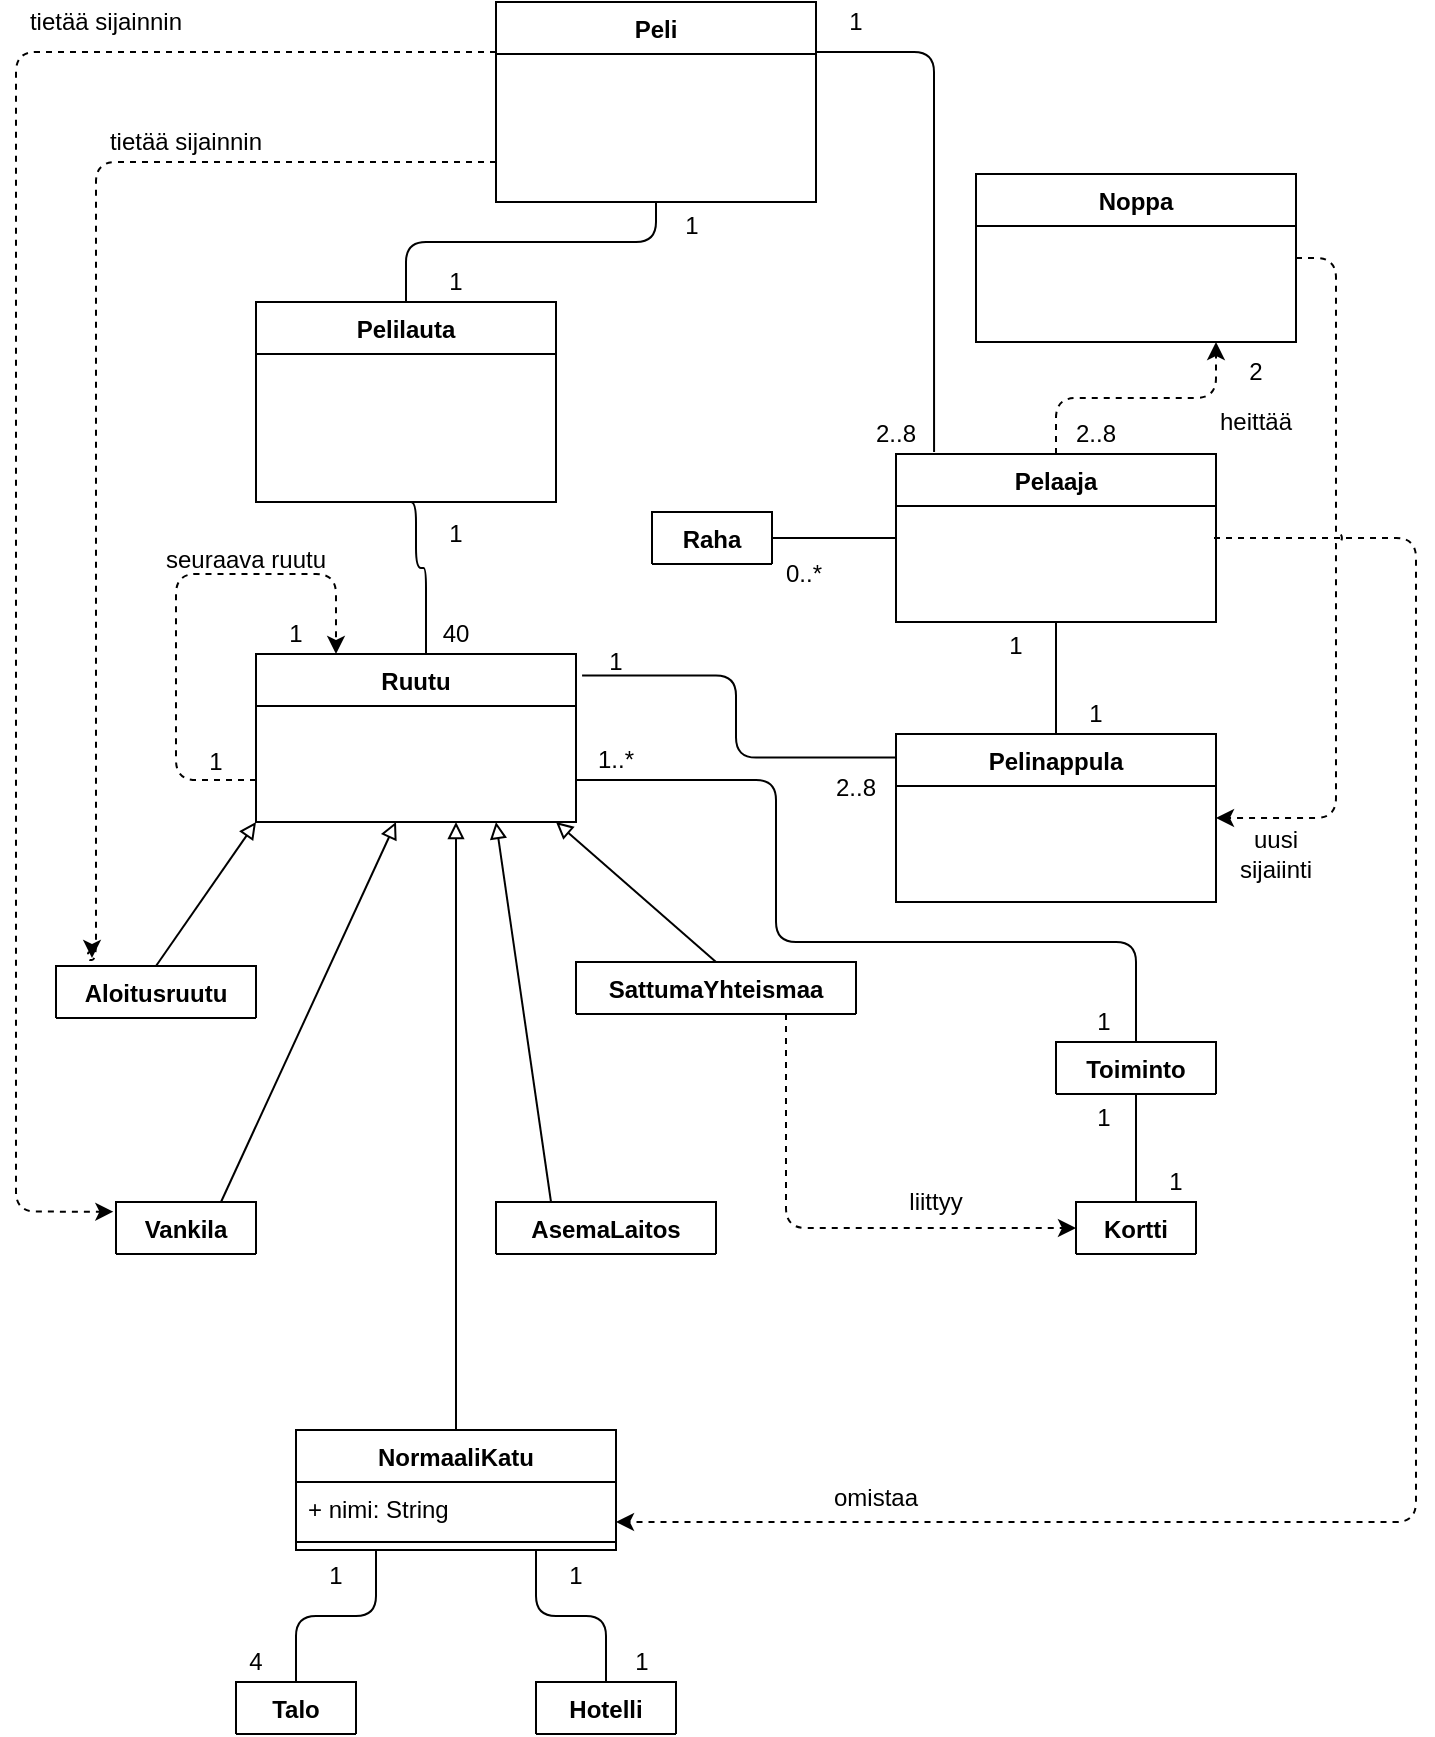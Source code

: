 <mxfile version="13.9.2" type="github">
  <diagram id="C5RBs43oDa-KdzZeNtuy" name="Page-1">
    <mxGraphModel dx="714" dy="725" grid="1" gridSize="10" guides="1" tooltips="1" connect="1" arrows="1" fold="1" page="1" pageScale="1" pageWidth="827" pageHeight="1169" math="0" shadow="0">
      <root>
        <mxCell id="WIyWlLk6GJQsqaUBKTNV-0" />
        <mxCell id="WIyWlLk6GJQsqaUBKTNV-1" parent="WIyWlLk6GJQsqaUBKTNV-0" />
        <mxCell id="vKAy4hJgrIDppNloSe0u-23" style="edgeStyle=orthogonalEdgeStyle;rounded=1;orthogonalLoop=1;jettySize=auto;html=1;entryX=0.18;entryY=-0.154;entryDx=0;entryDy=0;dashed=1;jumpStyle=arc;entryPerimeter=0;" edge="1" parent="WIyWlLk6GJQsqaUBKTNV-1" target="vKAy4hJgrIDppNloSe0u-0">
          <mxGeometry relative="1" as="geometry">
            <mxPoint x="280" y="160" as="sourcePoint" />
            <Array as="points">
              <mxPoint x="80" y="160" />
              <mxPoint x="80" y="559" />
              <mxPoint x="76" y="559" />
              <mxPoint x="76" y="555" />
            </Array>
          </mxGeometry>
        </mxCell>
        <mxCell id="vKAy4hJgrIDppNloSe0u-26" style="edgeStyle=orthogonalEdgeStyle;rounded=1;jumpStyle=arc;orthogonalLoop=1;jettySize=auto;html=1;exitX=0;exitY=0.25;exitDx=0;exitDy=0;entryX=-0.019;entryY=0.186;entryDx=0;entryDy=0;entryPerimeter=0;dashed=1;" edge="1" parent="WIyWlLk6GJQsqaUBKTNV-1" source="KawEfdAuyDWsJAhtk9N6-0" target="vKAy4hJgrIDppNloSe0u-4">
          <mxGeometry relative="1" as="geometry">
            <Array as="points">
              <mxPoint x="40" y="105" />
              <mxPoint x="40" y="685" />
            </Array>
          </mxGeometry>
        </mxCell>
        <mxCell id="KawEfdAuyDWsJAhtk9N6-0" value="Peli" style="swimlane;fontStyle=1;align=center;verticalAlign=top;childLayout=stackLayout;horizontal=1;startSize=26;horizontalStack=0;resizeParent=1;resizeParentMax=0;resizeLast=0;collapsible=1;marginBottom=0;" parent="WIyWlLk6GJQsqaUBKTNV-1" vertex="1" collapsed="1">
          <mxGeometry x="280" y="80" width="160" height="100" as="geometry">
            <mxRectangle x="280" y="80" width="160" height="86" as="alternateBounds" />
          </mxGeometry>
        </mxCell>
        <mxCell id="KawEfdAuyDWsJAhtk9N6-1" value="+ field: type" style="text;strokeColor=none;fillColor=none;align=left;verticalAlign=top;spacingLeft=4;spacingRight=4;overflow=hidden;rotatable=0;points=[[0,0.5],[1,0.5]];portConstraint=eastwest;" parent="KawEfdAuyDWsJAhtk9N6-0" vertex="1">
          <mxGeometry y="26" width="160" height="26" as="geometry" />
        </mxCell>
        <mxCell id="KawEfdAuyDWsJAhtk9N6-2" value="" style="line;strokeWidth=1;fillColor=none;align=left;verticalAlign=middle;spacingTop=-1;spacingLeft=3;spacingRight=3;rotatable=0;labelPosition=right;points=[];portConstraint=eastwest;" parent="KawEfdAuyDWsJAhtk9N6-0" vertex="1">
          <mxGeometry y="52" width="160" height="8" as="geometry" />
        </mxCell>
        <mxCell id="KawEfdAuyDWsJAhtk9N6-3" value="+ method(type): type" style="text;strokeColor=none;fillColor=none;align=left;verticalAlign=top;spacingLeft=4;spacingRight=4;overflow=hidden;rotatable=0;points=[[0,0.5],[1,0.5]];portConstraint=eastwest;" parent="KawEfdAuyDWsJAhtk9N6-0" vertex="1">
          <mxGeometry y="60" width="160" height="26" as="geometry" />
        </mxCell>
        <mxCell id="KawEfdAuyDWsJAhtk9N6-25" style="edgeStyle=orthogonalEdgeStyle;rounded=1;orthogonalLoop=1;jettySize=auto;html=1;exitX=0.5;exitY=1;exitDx=0;exitDy=0;endArrow=none;endFill=0;" parent="WIyWlLk6GJQsqaUBKTNV-1" source="KawEfdAuyDWsJAhtk9N6-4" target="KawEfdAuyDWsJAhtk9N6-8" edge="1">
          <mxGeometry relative="1" as="geometry">
            <Array as="points">
              <mxPoint x="240" y="363" />
              <mxPoint x="245" y="363" />
            </Array>
          </mxGeometry>
        </mxCell>
        <mxCell id="KawEfdAuyDWsJAhtk9N6-4" value="Pelilauta" style="swimlane;fontStyle=1;align=center;verticalAlign=top;childLayout=stackLayout;horizontal=1;startSize=26;horizontalStack=0;resizeParent=1;resizeParentMax=0;resizeLast=0;collapsible=1;marginBottom=0;" parent="WIyWlLk6GJQsqaUBKTNV-1" vertex="1" collapsed="1">
          <mxGeometry x="160" y="230" width="150" height="100" as="geometry">
            <mxRectangle x="160" y="246" width="160" height="86" as="alternateBounds" />
          </mxGeometry>
        </mxCell>
        <mxCell id="KawEfdAuyDWsJAhtk9N6-5" value="+ field: type" style="text;strokeColor=none;fillColor=none;align=left;verticalAlign=top;spacingLeft=4;spacingRight=4;overflow=hidden;rotatable=0;points=[[0,0.5],[1,0.5]];portConstraint=eastwest;" parent="KawEfdAuyDWsJAhtk9N6-4" vertex="1">
          <mxGeometry y="26" width="150" height="26" as="geometry" />
        </mxCell>
        <mxCell id="KawEfdAuyDWsJAhtk9N6-6" value="" style="line;strokeWidth=1;fillColor=none;align=left;verticalAlign=middle;spacingTop=-1;spacingLeft=3;spacingRight=3;rotatable=0;labelPosition=right;points=[];portConstraint=eastwest;" parent="KawEfdAuyDWsJAhtk9N6-4" vertex="1">
          <mxGeometry y="52" width="150" height="8" as="geometry" />
        </mxCell>
        <mxCell id="KawEfdAuyDWsJAhtk9N6-7" value="+ method(type): type" style="text;strokeColor=none;fillColor=none;align=left;verticalAlign=top;spacingLeft=4;spacingRight=4;overflow=hidden;rotatable=0;points=[[0,0.5],[1,0.5]];portConstraint=eastwest;" parent="KawEfdAuyDWsJAhtk9N6-4" vertex="1">
          <mxGeometry y="60" width="150" height="26" as="geometry" />
        </mxCell>
        <mxCell id="KawEfdAuyDWsJAhtk9N6-8" value="Ruutu" style="swimlane;fontStyle=1;align=center;verticalAlign=top;childLayout=stackLayout;horizontal=1;startSize=26;horizontalStack=0;resizeParent=1;resizeParentMax=0;resizeLast=0;collapsible=1;marginBottom=0;" parent="WIyWlLk6GJQsqaUBKTNV-1" vertex="1" collapsed="1">
          <mxGeometry x="160" y="406" width="160" height="84" as="geometry">
            <mxRectangle x="160" y="406" width="160" height="86" as="alternateBounds" />
          </mxGeometry>
        </mxCell>
        <mxCell id="KawEfdAuyDWsJAhtk9N6-9" value="+ field: type" style="text;strokeColor=none;fillColor=none;align=left;verticalAlign=top;spacingLeft=4;spacingRight=4;overflow=hidden;rotatable=0;points=[[0,0.5],[1,0.5]];portConstraint=eastwest;" parent="KawEfdAuyDWsJAhtk9N6-8" vertex="1">
          <mxGeometry y="26" width="160" height="26" as="geometry" />
        </mxCell>
        <mxCell id="KawEfdAuyDWsJAhtk9N6-10" value="" style="line;strokeWidth=1;fillColor=none;align=left;verticalAlign=middle;spacingTop=-1;spacingLeft=3;spacingRight=3;rotatable=0;labelPosition=right;points=[];portConstraint=eastwest;" parent="KawEfdAuyDWsJAhtk9N6-8" vertex="1">
          <mxGeometry y="52" width="160" height="8" as="geometry" />
        </mxCell>
        <mxCell id="KawEfdAuyDWsJAhtk9N6-11" value="+ method(type): type" style="text;strokeColor=none;fillColor=none;align=left;verticalAlign=top;spacingLeft=4;spacingRight=4;overflow=hidden;rotatable=0;points=[[0,0.5],[1,0.5]];portConstraint=eastwest;" parent="KawEfdAuyDWsJAhtk9N6-8" vertex="1">
          <mxGeometry y="60" width="160" height="26" as="geometry" />
        </mxCell>
        <mxCell id="KawEfdAuyDWsJAhtk9N6-27" style="edgeStyle=orthogonalEdgeStyle;rounded=1;orthogonalLoop=1;jettySize=auto;html=1;exitX=0.5;exitY=1;exitDx=0;exitDy=0;entryX=0.5;entryY=0;entryDx=0;entryDy=0;endArrow=none;endFill=0;" parent="WIyWlLk6GJQsqaUBKTNV-1" source="KawEfdAuyDWsJAhtk9N6-12" target="KawEfdAuyDWsJAhtk9N6-16" edge="1">
          <mxGeometry relative="1" as="geometry" />
        </mxCell>
        <mxCell id="vKAy4hJgrIDppNloSe0u-70" style="edgeStyle=orthogonalEdgeStyle;rounded=1;jumpStyle=arc;orthogonalLoop=1;jettySize=auto;html=1;exitX=1;exitY=0.5;exitDx=0;exitDy=0;endArrow=classic;endFill=1;dashed=1;" edge="1" parent="WIyWlLk6GJQsqaUBKTNV-1" target="vKAy4hJgrIDppNloSe0u-16">
          <mxGeometry relative="1" as="geometry">
            <mxPoint x="639" y="348" as="sourcePoint" />
            <mxPoint x="342" y="811" as="targetPoint" />
            <Array as="points">
              <mxPoint x="740" y="348" />
              <mxPoint x="740" y="840" />
            </Array>
          </mxGeometry>
        </mxCell>
        <mxCell id="vKAy4hJgrIDppNloSe0u-78" style="edgeStyle=orthogonalEdgeStyle;rounded=1;jumpStyle=arc;orthogonalLoop=1;jettySize=auto;html=1;exitX=0;exitY=0.5;exitDx=0;exitDy=0;entryX=1;entryY=0.5;entryDx=0;entryDy=0;endArrow=none;endFill=0;" edge="1" parent="WIyWlLk6GJQsqaUBKTNV-1" source="KawEfdAuyDWsJAhtk9N6-12" target="vKAy4hJgrIDppNloSe0u-74">
          <mxGeometry relative="1" as="geometry" />
        </mxCell>
        <mxCell id="KawEfdAuyDWsJAhtk9N6-12" value="Pelaaja" style="swimlane;fontStyle=1;align=center;verticalAlign=top;childLayout=stackLayout;horizontal=1;startSize=26;horizontalStack=0;resizeParent=1;resizeParentMax=0;resizeLast=0;collapsible=1;marginBottom=0;" parent="WIyWlLk6GJQsqaUBKTNV-1" vertex="1" collapsed="1">
          <mxGeometry x="480" y="306" width="160" height="84" as="geometry">
            <mxRectangle x="480" y="306" width="160" height="86" as="alternateBounds" />
          </mxGeometry>
        </mxCell>
        <mxCell id="KawEfdAuyDWsJAhtk9N6-13" value="+ field: type" style="text;strokeColor=none;fillColor=none;align=left;verticalAlign=top;spacingLeft=4;spacingRight=4;overflow=hidden;rotatable=0;points=[[0,0.5],[1,0.5]];portConstraint=eastwest;" parent="KawEfdAuyDWsJAhtk9N6-12" vertex="1">
          <mxGeometry y="26" width="160" height="26" as="geometry" />
        </mxCell>
        <mxCell id="KawEfdAuyDWsJAhtk9N6-14" value="" style="line;strokeWidth=1;fillColor=none;align=left;verticalAlign=middle;spacingTop=-1;spacingLeft=3;spacingRight=3;rotatable=0;labelPosition=right;points=[];portConstraint=eastwest;" parent="KawEfdAuyDWsJAhtk9N6-12" vertex="1">
          <mxGeometry y="52" width="160" height="8" as="geometry" />
        </mxCell>
        <mxCell id="KawEfdAuyDWsJAhtk9N6-15" value="+ method(type): type" style="text;strokeColor=none;fillColor=none;align=left;verticalAlign=top;spacingLeft=4;spacingRight=4;overflow=hidden;rotatable=0;points=[[0,0.5],[1,0.5]];portConstraint=eastwest;" parent="KawEfdAuyDWsJAhtk9N6-12" vertex="1">
          <mxGeometry y="60" width="160" height="26" as="geometry" />
        </mxCell>
        <mxCell id="KawEfdAuyDWsJAhtk9N6-16" value="Pelinappula" style="swimlane;fontStyle=1;align=center;verticalAlign=top;childLayout=stackLayout;horizontal=1;startSize=26;horizontalStack=0;resizeParent=1;resizeParentMax=0;resizeLast=0;collapsible=1;marginBottom=0;" parent="WIyWlLk6GJQsqaUBKTNV-1" vertex="1" collapsed="1">
          <mxGeometry x="480" y="446" width="160" height="84" as="geometry">
            <mxRectangle x="480" y="446" width="160" height="86" as="alternateBounds" />
          </mxGeometry>
        </mxCell>
        <mxCell id="KawEfdAuyDWsJAhtk9N6-17" value="+ field: type" style="text;strokeColor=none;fillColor=none;align=left;verticalAlign=top;spacingLeft=4;spacingRight=4;overflow=hidden;rotatable=0;points=[[0,0.5],[1,0.5]];portConstraint=eastwest;" parent="KawEfdAuyDWsJAhtk9N6-16" vertex="1">
          <mxGeometry y="26" width="160" height="26" as="geometry" />
        </mxCell>
        <mxCell id="KawEfdAuyDWsJAhtk9N6-18" value="" style="line;strokeWidth=1;fillColor=none;align=left;verticalAlign=middle;spacingTop=-1;spacingLeft=3;spacingRight=3;rotatable=0;labelPosition=right;points=[];portConstraint=eastwest;" parent="KawEfdAuyDWsJAhtk9N6-16" vertex="1">
          <mxGeometry y="52" width="160" height="8" as="geometry" />
        </mxCell>
        <mxCell id="KawEfdAuyDWsJAhtk9N6-19" value="+ method(type): type" style="text;strokeColor=none;fillColor=none;align=left;verticalAlign=top;spacingLeft=4;spacingRight=4;overflow=hidden;rotatable=0;points=[[0,0.5],[1,0.5]];portConstraint=eastwest;" parent="KawEfdAuyDWsJAhtk9N6-16" vertex="1">
          <mxGeometry y="60" width="160" height="26" as="geometry" />
        </mxCell>
        <mxCell id="KawEfdAuyDWsJAhtk9N6-58" style="edgeStyle=orthogonalEdgeStyle;rounded=1;orthogonalLoop=1;jettySize=auto;html=1;exitX=1;exitY=0.5;exitDx=0;exitDy=0;entryX=1;entryY=0.5;entryDx=0;entryDy=0;endArrow=classic;endFill=1;dashed=1;jumpStyle=arc;" parent="WIyWlLk6GJQsqaUBKTNV-1" source="KawEfdAuyDWsJAhtk9N6-20" target="KawEfdAuyDWsJAhtk9N6-16" edge="1">
          <mxGeometry relative="1" as="geometry" />
        </mxCell>
        <mxCell id="KawEfdAuyDWsJAhtk9N6-20" value="Noppa" style="swimlane;fontStyle=1;align=center;verticalAlign=top;childLayout=stackLayout;horizontal=1;startSize=26;horizontalStack=0;resizeParent=1;resizeParentMax=0;resizeLast=0;collapsible=1;marginBottom=0;" parent="WIyWlLk6GJQsqaUBKTNV-1" vertex="1" collapsed="1">
          <mxGeometry x="520" y="166" width="160" height="84" as="geometry">
            <mxRectangle x="520" y="166" width="160" height="86" as="alternateBounds" />
          </mxGeometry>
        </mxCell>
        <mxCell id="KawEfdAuyDWsJAhtk9N6-21" value="+ field: type" style="text;strokeColor=none;fillColor=none;align=left;verticalAlign=top;spacingLeft=4;spacingRight=4;overflow=hidden;rotatable=0;points=[[0,0.5],[1,0.5]];portConstraint=eastwest;" parent="KawEfdAuyDWsJAhtk9N6-20" vertex="1">
          <mxGeometry y="26" width="160" height="26" as="geometry" />
        </mxCell>
        <mxCell id="KawEfdAuyDWsJAhtk9N6-22" value="" style="line;strokeWidth=1;fillColor=none;align=left;verticalAlign=middle;spacingTop=-1;spacingLeft=3;spacingRight=3;rotatable=0;labelPosition=right;points=[];portConstraint=eastwest;" parent="KawEfdAuyDWsJAhtk9N6-20" vertex="1">
          <mxGeometry y="52" width="160" height="8" as="geometry" />
        </mxCell>
        <mxCell id="KawEfdAuyDWsJAhtk9N6-23" value="+ method(type): type" style="text;strokeColor=none;fillColor=none;align=left;verticalAlign=top;spacingLeft=4;spacingRight=4;overflow=hidden;rotatable=0;points=[[0,0.5],[1,0.5]];portConstraint=eastwest;" parent="KawEfdAuyDWsJAhtk9N6-20" vertex="1">
          <mxGeometry y="60" width="160" height="26" as="geometry" />
        </mxCell>
        <mxCell id="KawEfdAuyDWsJAhtk9N6-26" style="edgeStyle=orthogonalEdgeStyle;rounded=1;orthogonalLoop=1;jettySize=auto;html=1;exitX=1;exitY=0.25;exitDx=0;exitDy=0;endArrow=none;endFill=0;entryX=0.119;entryY=-0.012;entryDx=0;entryDy=0;entryPerimeter=0;" parent="WIyWlLk6GJQsqaUBKTNV-1" source="KawEfdAuyDWsJAhtk9N6-0" target="KawEfdAuyDWsJAhtk9N6-12" edge="1">
          <mxGeometry relative="1" as="geometry">
            <mxPoint x="500" y="300" as="targetPoint" />
          </mxGeometry>
        </mxCell>
        <mxCell id="KawEfdAuyDWsJAhtk9N6-28" style="edgeStyle=orthogonalEdgeStyle;rounded=1;orthogonalLoop=1;jettySize=auto;html=1;exitX=0;exitY=0.5;exitDx=0;exitDy=0;endArrow=none;endFill=0;" parent="WIyWlLk6GJQsqaUBKTNV-1" source="KawEfdAuyDWsJAhtk9N6-1" edge="1">
          <mxGeometry relative="1" as="geometry">
            <mxPoint x="280" y="119" as="targetPoint" />
          </mxGeometry>
        </mxCell>
        <mxCell id="KawEfdAuyDWsJAhtk9N6-29" style="edgeStyle=orthogonalEdgeStyle;rounded=1;orthogonalLoop=1;jettySize=auto;html=1;entryX=1.019;entryY=0.128;entryDx=0;entryDy=0;entryPerimeter=0;endArrow=none;endFill=0;exitX=0;exitY=0.14;exitDx=0;exitDy=0;exitPerimeter=0;" parent="WIyWlLk6GJQsqaUBKTNV-1" source="KawEfdAuyDWsJAhtk9N6-16" target="KawEfdAuyDWsJAhtk9N6-8" edge="1">
          <mxGeometry relative="1" as="geometry">
            <mxPoint x="476" y="461" as="sourcePoint" />
          </mxGeometry>
        </mxCell>
        <mxCell id="KawEfdAuyDWsJAhtk9N6-30" style="edgeStyle=orthogonalEdgeStyle;rounded=1;orthogonalLoop=1;jettySize=auto;html=1;entryX=0.75;entryY=1;entryDx=0;entryDy=0;endArrow=classic;endFill=1;dashed=1;" parent="WIyWlLk6GJQsqaUBKTNV-1" source="KawEfdAuyDWsJAhtk9N6-13" target="KawEfdAuyDWsJAhtk9N6-20" edge="1">
          <mxGeometry relative="1" as="geometry" />
        </mxCell>
        <mxCell id="KawEfdAuyDWsJAhtk9N6-31" style="edgeStyle=orthogonalEdgeStyle;rounded=1;orthogonalLoop=1;jettySize=auto;html=1;exitX=0;exitY=0.75;exitDx=0;exitDy=0;entryX=0.25;entryY=0;entryDx=0;entryDy=0;dashed=1;endArrow=classic;endFill=1;" parent="WIyWlLk6GJQsqaUBKTNV-1" source="KawEfdAuyDWsJAhtk9N6-8" target="KawEfdAuyDWsJAhtk9N6-8" edge="1">
          <mxGeometry relative="1" as="geometry">
            <Array as="points">
              <mxPoint x="120" y="469" />
              <mxPoint x="120" y="366" />
              <mxPoint x="200" y="366" />
            </Array>
          </mxGeometry>
        </mxCell>
        <mxCell id="KawEfdAuyDWsJAhtk9N6-55" style="edgeStyle=orthogonalEdgeStyle;rounded=1;orthogonalLoop=1;jettySize=auto;html=1;exitX=0.5;exitY=1;exitDx=0;exitDy=0;entryX=0.5;entryY=0;entryDx=0;entryDy=0;endArrow=none;endFill=0;" parent="WIyWlLk6GJQsqaUBKTNV-1" source="KawEfdAuyDWsJAhtk9N6-0" target="KawEfdAuyDWsJAhtk9N6-4" edge="1">
          <mxGeometry relative="1" as="geometry">
            <Array as="points">
              <mxPoint x="360" y="200" />
              <mxPoint x="235" y="200" />
            </Array>
          </mxGeometry>
        </mxCell>
        <mxCell id="KawEfdAuyDWsJAhtk9N6-32" value="1" style="text;html=1;strokeColor=none;fillColor=none;align=center;verticalAlign=middle;whiteSpace=wrap;rounded=0;" parent="WIyWlLk6GJQsqaUBKTNV-1" vertex="1">
          <mxGeometry x="358" y="182" width="40" height="20" as="geometry" />
        </mxCell>
        <mxCell id="KawEfdAuyDWsJAhtk9N6-33" value="1" style="text;html=1;strokeColor=none;fillColor=none;align=center;verticalAlign=middle;whiteSpace=wrap;rounded=0;" parent="WIyWlLk6GJQsqaUBKTNV-1" vertex="1">
          <mxGeometry x="240" y="210" width="40" height="20" as="geometry" />
        </mxCell>
        <mxCell id="KawEfdAuyDWsJAhtk9N6-34" value="1" style="text;html=1;strokeColor=none;fillColor=none;align=center;verticalAlign=middle;whiteSpace=wrap;rounded=0;" parent="WIyWlLk6GJQsqaUBKTNV-1" vertex="1">
          <mxGeometry x="240" y="336" width="40" height="20" as="geometry" />
        </mxCell>
        <mxCell id="KawEfdAuyDWsJAhtk9N6-35" value="1" style="text;html=1;strokeColor=none;fillColor=none;align=center;verticalAlign=middle;whiteSpace=wrap;rounded=0;" parent="WIyWlLk6GJQsqaUBKTNV-1" vertex="1">
          <mxGeometry x="120" y="450" width="40" height="20" as="geometry" />
        </mxCell>
        <mxCell id="KawEfdAuyDWsJAhtk9N6-36" value="1" style="text;html=1;strokeColor=none;fillColor=none;align=center;verticalAlign=middle;whiteSpace=wrap;rounded=0;" parent="WIyWlLk6GJQsqaUBKTNV-1" vertex="1">
          <mxGeometry x="160" y="386" width="40" height="20" as="geometry" />
        </mxCell>
        <mxCell id="KawEfdAuyDWsJAhtk9N6-37" value="1" style="text;html=1;strokeColor=none;fillColor=none;align=center;verticalAlign=middle;whiteSpace=wrap;rounded=0;" parent="WIyWlLk6GJQsqaUBKTNV-1" vertex="1">
          <mxGeometry x="440" y="80" width="40" height="20" as="geometry" />
        </mxCell>
        <mxCell id="KawEfdAuyDWsJAhtk9N6-38" value="40" style="text;html=1;strokeColor=none;fillColor=none;align=center;verticalAlign=middle;whiteSpace=wrap;rounded=0;" parent="WIyWlLk6GJQsqaUBKTNV-1" vertex="1">
          <mxGeometry x="240" y="386" width="40" height="20" as="geometry" />
        </mxCell>
        <mxCell id="KawEfdAuyDWsJAhtk9N6-39" value="1" style="text;html=1;strokeColor=none;fillColor=none;align=center;verticalAlign=middle;whiteSpace=wrap;rounded=0;" parent="WIyWlLk6GJQsqaUBKTNV-1" vertex="1">
          <mxGeometry x="320" y="400" width="40" height="20" as="geometry" />
        </mxCell>
        <mxCell id="KawEfdAuyDWsJAhtk9N6-40" value="2..8" style="text;html=1;strokeColor=none;fillColor=none;align=center;verticalAlign=middle;whiteSpace=wrap;rounded=0;" parent="WIyWlLk6GJQsqaUBKTNV-1" vertex="1">
          <mxGeometry x="440" y="463" width="40" height="20" as="geometry" />
        </mxCell>
        <mxCell id="KawEfdAuyDWsJAhtk9N6-41" value="1" style="text;html=1;strokeColor=none;fillColor=none;align=center;verticalAlign=middle;whiteSpace=wrap;rounded=0;" parent="WIyWlLk6GJQsqaUBKTNV-1" vertex="1">
          <mxGeometry x="520" y="392" width="40" height="20" as="geometry" />
        </mxCell>
        <mxCell id="KawEfdAuyDWsJAhtk9N6-42" value="1" style="text;html=1;strokeColor=none;fillColor=none;align=center;verticalAlign=middle;whiteSpace=wrap;rounded=0;" parent="WIyWlLk6GJQsqaUBKTNV-1" vertex="1">
          <mxGeometry x="560" y="426" width="40" height="20" as="geometry" />
        </mxCell>
        <mxCell id="KawEfdAuyDWsJAhtk9N6-43" value="2..8" style="text;html=1;strokeColor=none;fillColor=none;align=center;verticalAlign=middle;whiteSpace=wrap;rounded=0;" parent="WIyWlLk6GJQsqaUBKTNV-1" vertex="1">
          <mxGeometry x="460" y="286" width="40" height="20" as="geometry" />
        </mxCell>
        <mxCell id="KawEfdAuyDWsJAhtk9N6-47" value="seuraava ruutu" style="text;html=1;strokeColor=none;fillColor=none;align=center;verticalAlign=middle;whiteSpace=wrap;rounded=0;" parent="WIyWlLk6GJQsqaUBKTNV-1" vertex="1">
          <mxGeometry x="110" y="349" width="90" height="20" as="geometry" />
        </mxCell>
        <mxCell id="KawEfdAuyDWsJAhtk9N6-48" value="2..8" style="text;html=1;strokeColor=none;fillColor=none;align=center;verticalAlign=middle;whiteSpace=wrap;rounded=0;" parent="WIyWlLk6GJQsqaUBKTNV-1" vertex="1">
          <mxGeometry x="560" y="286" width="40" height="20" as="geometry" />
        </mxCell>
        <mxCell id="KawEfdAuyDWsJAhtk9N6-49" value="2" style="text;html=1;strokeColor=none;fillColor=none;align=center;verticalAlign=middle;whiteSpace=wrap;rounded=0;" parent="WIyWlLk6GJQsqaUBKTNV-1" vertex="1">
          <mxGeometry x="640" y="255" width="40" height="20" as="geometry" />
        </mxCell>
        <mxCell id="KawEfdAuyDWsJAhtk9N6-50" value="heittää" style="text;html=1;strokeColor=none;fillColor=none;align=center;verticalAlign=middle;whiteSpace=wrap;rounded=0;" parent="WIyWlLk6GJQsqaUBKTNV-1" vertex="1">
          <mxGeometry x="640" y="280" width="40" height="20" as="geometry" />
        </mxCell>
        <mxCell id="KawEfdAuyDWsJAhtk9N6-59" value="uusi sijaiinti" style="text;html=1;strokeColor=none;fillColor=none;align=center;verticalAlign=middle;whiteSpace=wrap;rounded=0;" parent="WIyWlLk6GJQsqaUBKTNV-1" vertex="1">
          <mxGeometry x="650" y="496" width="40" height="20" as="geometry" />
        </mxCell>
        <mxCell id="vKAy4hJgrIDppNloSe0u-29" style="rounded=0;jumpStyle=arc;orthogonalLoop=1;jettySize=auto;html=1;exitX=0.5;exitY=0;exitDx=0;exitDy=0;entryX=0;entryY=1;entryDx=0;entryDy=0;endArrow=block;endFill=0;" edge="1" parent="WIyWlLk6GJQsqaUBKTNV-1" source="vKAy4hJgrIDppNloSe0u-0" target="KawEfdAuyDWsJAhtk9N6-8">
          <mxGeometry relative="1" as="geometry" />
        </mxCell>
        <mxCell id="vKAy4hJgrIDppNloSe0u-0" value="Aloitusruutu" style="swimlane;fontStyle=1;align=center;verticalAlign=top;childLayout=stackLayout;horizontal=1;startSize=26;horizontalStack=0;resizeParent=1;resizeParentMax=0;resizeLast=0;collapsible=1;marginBottom=0;" vertex="1" collapsed="1" parent="WIyWlLk6GJQsqaUBKTNV-1">
          <mxGeometry x="60" y="562" width="100" height="26" as="geometry">
            <mxRectangle x="40" y="560" width="160" height="86" as="alternateBounds" />
          </mxGeometry>
        </mxCell>
        <mxCell id="vKAy4hJgrIDppNloSe0u-1" value="+ field: type" style="text;strokeColor=none;fillColor=none;align=left;verticalAlign=top;spacingLeft=4;spacingRight=4;overflow=hidden;rotatable=0;points=[[0,0.5],[1,0.5]];portConstraint=eastwest;" vertex="1" parent="vKAy4hJgrIDppNloSe0u-0">
          <mxGeometry y="26" width="100" height="26" as="geometry" />
        </mxCell>
        <mxCell id="vKAy4hJgrIDppNloSe0u-2" value="" style="line;strokeWidth=1;fillColor=none;align=left;verticalAlign=middle;spacingTop=-1;spacingLeft=3;spacingRight=3;rotatable=0;labelPosition=right;points=[];portConstraint=eastwest;" vertex="1" parent="vKAy4hJgrIDppNloSe0u-0">
          <mxGeometry y="52" width="100" height="8" as="geometry" />
        </mxCell>
        <mxCell id="vKAy4hJgrIDppNloSe0u-3" value="+ method(type): type" style="text;strokeColor=none;fillColor=none;align=left;verticalAlign=top;spacingLeft=4;spacingRight=4;overflow=hidden;rotatable=0;points=[[0,0.5],[1,0.5]];portConstraint=eastwest;" vertex="1" parent="vKAy4hJgrIDppNloSe0u-0">
          <mxGeometry y="60" width="100" height="26" as="geometry" />
        </mxCell>
        <mxCell id="vKAy4hJgrIDppNloSe0u-31" style="edgeStyle=none;rounded=0;jumpStyle=arc;orthogonalLoop=1;jettySize=auto;html=1;exitX=0.75;exitY=0;exitDx=0;exitDy=0;endArrow=block;endFill=0;" edge="1" parent="WIyWlLk6GJQsqaUBKTNV-1" source="vKAy4hJgrIDppNloSe0u-4">
          <mxGeometry relative="1" as="geometry">
            <mxPoint x="230" y="490" as="targetPoint" />
          </mxGeometry>
        </mxCell>
        <mxCell id="vKAy4hJgrIDppNloSe0u-4" value="Vankila" style="swimlane;fontStyle=1;align=center;verticalAlign=top;childLayout=stackLayout;horizontal=1;startSize=26;horizontalStack=0;resizeParent=1;resizeParentMax=0;resizeLast=0;collapsible=1;marginBottom=0;" vertex="1" collapsed="1" parent="WIyWlLk6GJQsqaUBKTNV-1">
          <mxGeometry x="90" y="680" width="70" height="26" as="geometry">
            <mxRectangle x="80" y="680" width="160" height="86" as="alternateBounds" />
          </mxGeometry>
        </mxCell>
        <mxCell id="vKAy4hJgrIDppNloSe0u-5" value="+ field: type" style="text;strokeColor=none;fillColor=none;align=left;verticalAlign=top;spacingLeft=4;spacingRight=4;overflow=hidden;rotatable=0;points=[[0,0.5],[1,0.5]];portConstraint=eastwest;" vertex="1" parent="vKAy4hJgrIDppNloSe0u-4">
          <mxGeometry y="26" width="70" height="26" as="geometry" />
        </mxCell>
        <mxCell id="vKAy4hJgrIDppNloSe0u-6" value="" style="line;strokeWidth=1;fillColor=none;align=left;verticalAlign=middle;spacingTop=-1;spacingLeft=3;spacingRight=3;rotatable=0;labelPosition=right;points=[];portConstraint=eastwest;" vertex="1" parent="vKAy4hJgrIDppNloSe0u-4">
          <mxGeometry y="52" width="70" height="8" as="geometry" />
        </mxCell>
        <mxCell id="vKAy4hJgrIDppNloSe0u-7" value="+ method(type): type" style="text;strokeColor=none;fillColor=none;align=left;verticalAlign=top;spacingLeft=4;spacingRight=4;overflow=hidden;rotatable=0;points=[[0,0.5],[1,0.5]];portConstraint=eastwest;" vertex="1" parent="vKAy4hJgrIDppNloSe0u-4">
          <mxGeometry y="60" width="70" height="26" as="geometry" />
        </mxCell>
        <mxCell id="vKAy4hJgrIDppNloSe0u-30" style="edgeStyle=none;rounded=0;jumpStyle=arc;orthogonalLoop=1;jettySize=auto;html=1;exitX=0.5;exitY=0;exitDx=0;exitDy=0;endArrow=block;endFill=0;" edge="1" parent="WIyWlLk6GJQsqaUBKTNV-1" source="vKAy4hJgrIDppNloSe0u-8">
          <mxGeometry relative="1" as="geometry">
            <mxPoint x="310" y="490" as="targetPoint" />
          </mxGeometry>
        </mxCell>
        <mxCell id="vKAy4hJgrIDppNloSe0u-8" value="SattumaYhteismaa" style="swimlane;fontStyle=1;align=center;verticalAlign=top;childLayout=stackLayout;horizontal=1;startSize=26;horizontalStack=0;resizeParent=1;resizeParentMax=0;resizeLast=0;collapsible=1;marginBottom=0;" vertex="1" collapsed="1" parent="WIyWlLk6GJQsqaUBKTNV-1">
          <mxGeometry x="320" y="560" width="140" height="26" as="geometry">
            <mxRectangle x="320" y="560" width="160" height="86" as="alternateBounds" />
          </mxGeometry>
        </mxCell>
        <mxCell id="vKAy4hJgrIDppNloSe0u-9" value="+ field: type" style="text;strokeColor=none;fillColor=none;align=left;verticalAlign=top;spacingLeft=4;spacingRight=4;overflow=hidden;rotatable=0;points=[[0,0.5],[1,0.5]];portConstraint=eastwest;" vertex="1" parent="vKAy4hJgrIDppNloSe0u-8">
          <mxGeometry y="26" width="140" height="26" as="geometry" />
        </mxCell>
        <mxCell id="vKAy4hJgrIDppNloSe0u-10" value="" style="line;strokeWidth=1;fillColor=none;align=left;verticalAlign=middle;spacingTop=-1;spacingLeft=3;spacingRight=3;rotatable=0;labelPosition=right;points=[];portConstraint=eastwest;" vertex="1" parent="vKAy4hJgrIDppNloSe0u-8">
          <mxGeometry y="52" width="140" height="8" as="geometry" />
        </mxCell>
        <mxCell id="vKAy4hJgrIDppNloSe0u-11" value="+ method(type): type" style="text;strokeColor=none;fillColor=none;align=left;verticalAlign=top;spacingLeft=4;spacingRight=4;overflow=hidden;rotatable=0;points=[[0,0.5],[1,0.5]];portConstraint=eastwest;" vertex="1" parent="vKAy4hJgrIDppNloSe0u-8">
          <mxGeometry y="60" width="140" height="26" as="geometry" />
        </mxCell>
        <mxCell id="vKAy4hJgrIDppNloSe0u-32" style="edgeStyle=none;rounded=0;jumpStyle=arc;orthogonalLoop=1;jettySize=auto;html=1;exitX=0.25;exitY=0;exitDx=0;exitDy=0;entryX=0.75;entryY=1;entryDx=0;entryDy=0;endArrow=block;endFill=0;" edge="1" parent="WIyWlLk6GJQsqaUBKTNV-1" source="vKAy4hJgrIDppNloSe0u-12" target="KawEfdAuyDWsJAhtk9N6-8">
          <mxGeometry relative="1" as="geometry" />
        </mxCell>
        <mxCell id="vKAy4hJgrIDppNloSe0u-12" value="AsemaLaitos" style="swimlane;fontStyle=1;align=center;verticalAlign=top;childLayout=stackLayout;horizontal=1;startSize=26;horizontalStack=0;resizeParent=1;resizeParentMax=0;resizeLast=0;collapsible=1;marginBottom=0;" vertex="1" collapsed="1" parent="WIyWlLk6GJQsqaUBKTNV-1">
          <mxGeometry x="280" y="680" width="110" height="26" as="geometry">
            <mxRectangle x="280" y="680" width="160" height="86" as="alternateBounds" />
          </mxGeometry>
        </mxCell>
        <mxCell id="vKAy4hJgrIDppNloSe0u-13" value="+ field: type" style="text;strokeColor=none;fillColor=none;align=left;verticalAlign=top;spacingLeft=4;spacingRight=4;overflow=hidden;rotatable=0;points=[[0,0.5],[1,0.5]];portConstraint=eastwest;" vertex="1" parent="vKAy4hJgrIDppNloSe0u-12">
          <mxGeometry y="26" width="110" height="26" as="geometry" />
        </mxCell>
        <mxCell id="vKAy4hJgrIDppNloSe0u-14" value="" style="line;strokeWidth=1;fillColor=none;align=left;verticalAlign=middle;spacingTop=-1;spacingLeft=3;spacingRight=3;rotatable=0;labelPosition=right;points=[];portConstraint=eastwest;" vertex="1" parent="vKAy4hJgrIDppNloSe0u-12">
          <mxGeometry y="52" width="110" height="8" as="geometry" />
        </mxCell>
        <mxCell id="vKAy4hJgrIDppNloSe0u-15" value="+ method(type): type" style="text;strokeColor=none;fillColor=none;align=left;verticalAlign=top;spacingLeft=4;spacingRight=4;overflow=hidden;rotatable=0;points=[[0,0.5],[1,0.5]];portConstraint=eastwest;" vertex="1" parent="vKAy4hJgrIDppNloSe0u-12">
          <mxGeometry y="60" width="110" height="26" as="geometry" />
        </mxCell>
        <mxCell id="vKAy4hJgrIDppNloSe0u-33" style="edgeStyle=none;rounded=0;jumpStyle=arc;orthogonalLoop=1;jettySize=auto;html=1;exitX=0.5;exitY=0;exitDx=0;exitDy=0;endArrow=block;endFill=0;" edge="1" parent="WIyWlLk6GJQsqaUBKTNV-1" source="vKAy4hJgrIDppNloSe0u-16">
          <mxGeometry relative="1" as="geometry">
            <mxPoint x="260" y="490" as="targetPoint" />
          </mxGeometry>
        </mxCell>
        <mxCell id="vKAy4hJgrIDppNloSe0u-64" style="edgeStyle=orthogonalEdgeStyle;rounded=1;jumpStyle=arc;orthogonalLoop=1;jettySize=auto;html=1;exitX=0.75;exitY=1;exitDx=0;exitDy=0;endArrow=none;endFill=0;" edge="1" parent="WIyWlLk6GJQsqaUBKTNV-1" source="vKAy4hJgrIDppNloSe0u-16" target="vKAy4hJgrIDppNloSe0u-59">
          <mxGeometry relative="1" as="geometry" />
        </mxCell>
        <mxCell id="vKAy4hJgrIDppNloSe0u-65" style="edgeStyle=orthogonalEdgeStyle;rounded=1;jumpStyle=arc;orthogonalLoop=1;jettySize=auto;html=1;exitX=0.25;exitY=1;exitDx=0;exitDy=0;entryX=0.5;entryY=0;entryDx=0;entryDy=0;endArrow=none;endFill=0;" edge="1" parent="WIyWlLk6GJQsqaUBKTNV-1" source="vKAy4hJgrIDppNloSe0u-16" target="vKAy4hJgrIDppNloSe0u-55">
          <mxGeometry relative="1" as="geometry" />
        </mxCell>
        <mxCell id="vKAy4hJgrIDppNloSe0u-16" value="NormaaliKatu" style="swimlane;fontStyle=1;align=center;verticalAlign=top;childLayout=stackLayout;horizontal=1;startSize=26;horizontalStack=0;resizeParent=1;resizeParentMax=0;resizeLast=0;collapsible=1;marginBottom=0;" vertex="1" parent="WIyWlLk6GJQsqaUBKTNV-1">
          <mxGeometry x="180" y="794" width="160" height="60" as="geometry">
            <mxRectangle x="205" y="799" width="110" height="26" as="alternateBounds" />
          </mxGeometry>
        </mxCell>
        <mxCell id="vKAy4hJgrIDppNloSe0u-17" value="+ nimi: String" style="text;strokeColor=none;fillColor=none;align=left;verticalAlign=top;spacingLeft=4;spacingRight=4;overflow=hidden;rotatable=0;points=[[0,0.5],[1,0.5]];portConstraint=eastwest;" vertex="1" parent="vKAy4hJgrIDppNloSe0u-16">
          <mxGeometry y="26" width="160" height="26" as="geometry" />
        </mxCell>
        <mxCell id="vKAy4hJgrIDppNloSe0u-18" value="" style="line;strokeWidth=1;fillColor=none;align=left;verticalAlign=middle;spacingTop=-1;spacingLeft=3;spacingRight=3;rotatable=0;labelPosition=right;points=[];portConstraint=eastwest;" vertex="1" parent="vKAy4hJgrIDppNloSe0u-16">
          <mxGeometry y="52" width="160" height="8" as="geometry" />
        </mxCell>
        <mxCell id="vKAy4hJgrIDppNloSe0u-27" value="tietää sijainnin" style="text;html=1;strokeColor=none;fillColor=none;align=center;verticalAlign=middle;whiteSpace=wrap;rounded=0;" vertex="1" parent="WIyWlLk6GJQsqaUBKTNV-1">
          <mxGeometry x="40" y="80" width="90" height="20" as="geometry" />
        </mxCell>
        <mxCell id="vKAy4hJgrIDppNloSe0u-28" value="tietää sijainnin" style="text;html=1;strokeColor=none;fillColor=none;align=center;verticalAlign=middle;whiteSpace=wrap;rounded=0;" vertex="1" parent="WIyWlLk6GJQsqaUBKTNV-1">
          <mxGeometry x="80" y="140" width="90" height="20" as="geometry" />
        </mxCell>
        <mxCell id="vKAy4hJgrIDppNloSe0u-38" style="edgeStyle=orthogonalEdgeStyle;rounded=1;jumpStyle=arc;orthogonalLoop=1;jettySize=auto;html=1;exitX=0.5;exitY=0;exitDx=0;exitDy=0;endArrow=none;endFill=0;entryX=1;entryY=0.75;entryDx=0;entryDy=0;" edge="1" parent="WIyWlLk6GJQsqaUBKTNV-1" source="vKAy4hJgrIDppNloSe0u-34" target="KawEfdAuyDWsJAhtk9N6-8">
          <mxGeometry relative="1" as="geometry">
            <mxPoint x="320" y="460" as="targetPoint" />
            <Array as="points">
              <mxPoint x="600" y="550" />
              <mxPoint x="420" y="550" />
              <mxPoint x="420" y="469" />
            </Array>
          </mxGeometry>
        </mxCell>
        <mxCell id="vKAy4hJgrIDppNloSe0u-34" value="Toiminto" style="swimlane;fontStyle=1;align=center;verticalAlign=top;childLayout=stackLayout;horizontal=1;startSize=26;horizontalStack=0;resizeParent=1;resizeParentMax=0;resizeLast=0;collapsible=1;marginBottom=0;" vertex="1" collapsed="1" parent="WIyWlLk6GJQsqaUBKTNV-1">
          <mxGeometry x="560" y="600" width="80" height="26" as="geometry">
            <mxRectangle x="560" y="585" width="160" height="86" as="alternateBounds" />
          </mxGeometry>
        </mxCell>
        <mxCell id="vKAy4hJgrIDppNloSe0u-35" value="+ field: type" style="text;strokeColor=none;fillColor=none;align=left;verticalAlign=top;spacingLeft=4;spacingRight=4;overflow=hidden;rotatable=0;points=[[0,0.5],[1,0.5]];portConstraint=eastwest;" vertex="1" parent="vKAy4hJgrIDppNloSe0u-34">
          <mxGeometry y="26" width="80" height="26" as="geometry" />
        </mxCell>
        <mxCell id="vKAy4hJgrIDppNloSe0u-36" value="" style="line;strokeWidth=1;fillColor=none;align=left;verticalAlign=middle;spacingTop=-1;spacingLeft=3;spacingRight=3;rotatable=0;labelPosition=right;points=[];portConstraint=eastwest;" vertex="1" parent="vKAy4hJgrIDppNloSe0u-34">
          <mxGeometry y="52" width="80" height="8" as="geometry" />
        </mxCell>
        <mxCell id="vKAy4hJgrIDppNloSe0u-37" value="+ method(type): type" style="text;strokeColor=none;fillColor=none;align=left;verticalAlign=top;spacingLeft=4;spacingRight=4;overflow=hidden;rotatable=0;points=[[0,0.5],[1,0.5]];portConstraint=eastwest;" vertex="1" parent="vKAy4hJgrIDppNloSe0u-34">
          <mxGeometry y="60" width="80" height="26" as="geometry" />
        </mxCell>
        <mxCell id="vKAy4hJgrIDppNloSe0u-39" value="1..*" style="text;html=1;strokeColor=none;fillColor=none;align=center;verticalAlign=middle;whiteSpace=wrap;rounded=0;" vertex="1" parent="WIyWlLk6GJQsqaUBKTNV-1">
          <mxGeometry x="320" y="449" width="40" height="20" as="geometry" />
        </mxCell>
        <mxCell id="vKAy4hJgrIDppNloSe0u-40" value="1" style="text;html=1;strokeColor=none;fillColor=none;align=center;verticalAlign=middle;whiteSpace=wrap;rounded=0;" vertex="1" parent="WIyWlLk6GJQsqaUBKTNV-1">
          <mxGeometry x="564" y="580" width="40" height="20" as="geometry" />
        </mxCell>
        <mxCell id="vKAy4hJgrIDppNloSe0u-45" style="edgeStyle=orthogonalEdgeStyle;rounded=1;jumpStyle=arc;orthogonalLoop=1;jettySize=auto;html=1;exitX=0.5;exitY=0;exitDx=0;exitDy=0;endArrow=none;endFill=0;entryX=0.5;entryY=1;entryDx=0;entryDy=0;" edge="1" parent="WIyWlLk6GJQsqaUBKTNV-1" source="vKAy4hJgrIDppNloSe0u-41" target="vKAy4hJgrIDppNloSe0u-34">
          <mxGeometry relative="1" as="geometry">
            <mxPoint x="638" y="672" as="targetPoint" />
          </mxGeometry>
        </mxCell>
        <mxCell id="vKAy4hJgrIDppNloSe0u-41" value="Kortti" style="swimlane;fontStyle=1;align=center;verticalAlign=top;childLayout=stackLayout;horizontal=1;startSize=26;horizontalStack=0;resizeParent=1;resizeParentMax=0;resizeLast=0;collapsible=1;marginBottom=0;" vertex="1" collapsed="1" parent="WIyWlLk6GJQsqaUBKTNV-1">
          <mxGeometry x="570" y="680" width="60" height="26" as="geometry">
            <mxRectangle x="558" y="720" width="160" height="86" as="alternateBounds" />
          </mxGeometry>
        </mxCell>
        <mxCell id="vKAy4hJgrIDppNloSe0u-42" value="+ field: type" style="text;strokeColor=none;fillColor=none;align=left;verticalAlign=top;spacingLeft=4;spacingRight=4;overflow=hidden;rotatable=0;points=[[0,0.5],[1,0.5]];portConstraint=eastwest;" vertex="1" parent="vKAy4hJgrIDppNloSe0u-41">
          <mxGeometry y="26" width="60" height="26" as="geometry" />
        </mxCell>
        <mxCell id="vKAy4hJgrIDppNloSe0u-43" value="" style="line;strokeWidth=1;fillColor=none;align=left;verticalAlign=middle;spacingTop=-1;spacingLeft=3;spacingRight=3;rotatable=0;labelPosition=right;points=[];portConstraint=eastwest;" vertex="1" parent="vKAy4hJgrIDppNloSe0u-41">
          <mxGeometry y="52" width="60" height="8" as="geometry" />
        </mxCell>
        <mxCell id="vKAy4hJgrIDppNloSe0u-44" value="+ method(type): type" style="text;strokeColor=none;fillColor=none;align=left;verticalAlign=top;spacingLeft=4;spacingRight=4;overflow=hidden;rotatable=0;points=[[0,0.5],[1,0.5]];portConstraint=eastwest;" vertex="1" parent="vKAy4hJgrIDppNloSe0u-41">
          <mxGeometry y="60" width="60" height="26" as="geometry" />
        </mxCell>
        <mxCell id="vKAy4hJgrIDppNloSe0u-46" value="1" style="text;html=1;strokeColor=none;fillColor=none;align=center;verticalAlign=middle;whiteSpace=wrap;rounded=0;" vertex="1" parent="WIyWlLk6GJQsqaUBKTNV-1">
          <mxGeometry x="564" y="628" width="40" height="20" as="geometry" />
        </mxCell>
        <mxCell id="vKAy4hJgrIDppNloSe0u-47" value="1" style="text;html=1;strokeColor=none;fillColor=none;align=center;verticalAlign=middle;whiteSpace=wrap;rounded=0;" vertex="1" parent="WIyWlLk6GJQsqaUBKTNV-1">
          <mxGeometry x="600" y="660" width="40" height="20" as="geometry" />
        </mxCell>
        <mxCell id="vKAy4hJgrIDppNloSe0u-48" style="edgeStyle=orthogonalEdgeStyle;rounded=1;jumpStyle=arc;orthogonalLoop=1;jettySize=auto;html=1;entryX=0;entryY=0.5;entryDx=0;entryDy=0;endArrow=classic;endFill=1;dashed=1;exitX=0.75;exitY=1;exitDx=0;exitDy=0;" edge="1" parent="WIyWlLk6GJQsqaUBKTNV-1" source="vKAy4hJgrIDppNloSe0u-8" target="vKAy4hJgrIDppNloSe0u-41">
          <mxGeometry relative="1" as="geometry" />
        </mxCell>
        <mxCell id="vKAy4hJgrIDppNloSe0u-49" value="liittyy" style="text;html=1;strokeColor=none;fillColor=none;align=center;verticalAlign=middle;whiteSpace=wrap;rounded=0;" vertex="1" parent="WIyWlLk6GJQsqaUBKTNV-1">
          <mxGeometry x="480" y="670" width="40" height="20" as="geometry" />
        </mxCell>
        <mxCell id="vKAy4hJgrIDppNloSe0u-55" value="Talo" style="swimlane;fontStyle=1;align=center;verticalAlign=top;childLayout=stackLayout;horizontal=1;startSize=26;horizontalStack=0;resizeParent=1;resizeParentMax=0;resizeLast=0;collapsible=1;marginBottom=0;" vertex="1" collapsed="1" parent="WIyWlLk6GJQsqaUBKTNV-1">
          <mxGeometry x="150" y="920" width="60" height="26" as="geometry">
            <mxRectangle x="60" y="920" width="160" height="86" as="alternateBounds" />
          </mxGeometry>
        </mxCell>
        <mxCell id="vKAy4hJgrIDppNloSe0u-56" value="+ field: type" style="text;strokeColor=none;fillColor=none;align=left;verticalAlign=top;spacingLeft=4;spacingRight=4;overflow=hidden;rotatable=0;points=[[0,0.5],[1,0.5]];portConstraint=eastwest;" vertex="1" parent="vKAy4hJgrIDppNloSe0u-55">
          <mxGeometry y="26" width="60" height="26" as="geometry" />
        </mxCell>
        <mxCell id="vKAy4hJgrIDppNloSe0u-57" value="" style="line;strokeWidth=1;fillColor=none;align=left;verticalAlign=middle;spacingTop=-1;spacingLeft=3;spacingRight=3;rotatable=0;labelPosition=right;points=[];portConstraint=eastwest;" vertex="1" parent="vKAy4hJgrIDppNloSe0u-55">
          <mxGeometry y="52" width="60" height="8" as="geometry" />
        </mxCell>
        <mxCell id="vKAy4hJgrIDppNloSe0u-58" value="+ method(type): type" style="text;strokeColor=none;fillColor=none;align=left;verticalAlign=top;spacingLeft=4;spacingRight=4;overflow=hidden;rotatable=0;points=[[0,0.5],[1,0.5]];portConstraint=eastwest;" vertex="1" parent="vKAy4hJgrIDppNloSe0u-55">
          <mxGeometry y="60" width="60" height="26" as="geometry" />
        </mxCell>
        <mxCell id="vKAy4hJgrIDppNloSe0u-59" value="Hotelli" style="swimlane;fontStyle=1;align=center;verticalAlign=top;childLayout=stackLayout;horizontal=1;startSize=26;horizontalStack=0;resizeParent=1;resizeParentMax=0;resizeLast=0;collapsible=1;marginBottom=0;" vertex="1" collapsed="1" parent="WIyWlLk6GJQsqaUBKTNV-1">
          <mxGeometry x="300" y="920" width="70" height="26" as="geometry">
            <mxRectangle x="300" y="920" width="160" height="86" as="alternateBounds" />
          </mxGeometry>
        </mxCell>
        <mxCell id="vKAy4hJgrIDppNloSe0u-60" value="+ field: type" style="text;strokeColor=none;fillColor=none;align=left;verticalAlign=top;spacingLeft=4;spacingRight=4;overflow=hidden;rotatable=0;points=[[0,0.5],[1,0.5]];portConstraint=eastwest;" vertex="1" parent="vKAy4hJgrIDppNloSe0u-59">
          <mxGeometry y="26" width="70" height="26" as="geometry" />
        </mxCell>
        <mxCell id="vKAy4hJgrIDppNloSe0u-61" value="" style="line;strokeWidth=1;fillColor=none;align=left;verticalAlign=middle;spacingTop=-1;spacingLeft=3;spacingRight=3;rotatable=0;labelPosition=right;points=[];portConstraint=eastwest;" vertex="1" parent="vKAy4hJgrIDppNloSe0u-59">
          <mxGeometry y="52" width="70" height="8" as="geometry" />
        </mxCell>
        <mxCell id="vKAy4hJgrIDppNloSe0u-62" value="+ method(type): type" style="text;strokeColor=none;fillColor=none;align=left;verticalAlign=top;spacingLeft=4;spacingRight=4;overflow=hidden;rotatable=0;points=[[0,0.5],[1,0.5]];portConstraint=eastwest;" vertex="1" parent="vKAy4hJgrIDppNloSe0u-59">
          <mxGeometry y="60" width="70" height="26" as="geometry" />
        </mxCell>
        <mxCell id="vKAy4hJgrIDppNloSe0u-66" value="1" style="text;html=1;strokeColor=none;fillColor=none;align=center;verticalAlign=middle;whiteSpace=wrap;rounded=0;" vertex="1" parent="WIyWlLk6GJQsqaUBKTNV-1">
          <mxGeometry x="180" y="857" width="40" height="20" as="geometry" />
        </mxCell>
        <mxCell id="vKAy4hJgrIDppNloSe0u-68" value="1" style="text;html=1;strokeColor=none;fillColor=none;align=center;verticalAlign=middle;whiteSpace=wrap;rounded=0;" vertex="1" parent="WIyWlLk6GJQsqaUBKTNV-1">
          <mxGeometry x="333" y="900" width="40" height="20" as="geometry" />
        </mxCell>
        <mxCell id="vKAy4hJgrIDppNloSe0u-69" value="4" style="text;html=1;strokeColor=none;fillColor=none;align=center;verticalAlign=middle;whiteSpace=wrap;rounded=0;" vertex="1" parent="WIyWlLk6GJQsqaUBKTNV-1">
          <mxGeometry x="140" y="900" width="40" height="20" as="geometry" />
        </mxCell>
        <mxCell id="vKAy4hJgrIDppNloSe0u-71" value="omistaa" style="text;html=1;strokeColor=none;fillColor=none;align=center;verticalAlign=middle;whiteSpace=wrap;rounded=0;" vertex="1" parent="WIyWlLk6GJQsqaUBKTNV-1">
          <mxGeometry x="450" y="818" width="40" height="20" as="geometry" />
        </mxCell>
        <mxCell id="vKAy4hJgrIDppNloSe0u-73" value="1" style="text;html=1;strokeColor=none;fillColor=none;align=center;verticalAlign=middle;whiteSpace=wrap;rounded=0;" vertex="1" parent="WIyWlLk6GJQsqaUBKTNV-1">
          <mxGeometry x="300" y="857" width="40" height="20" as="geometry" />
        </mxCell>
        <mxCell id="vKAy4hJgrIDppNloSe0u-74" value="Raha" style="swimlane;fontStyle=1;align=center;verticalAlign=top;childLayout=stackLayout;horizontal=1;startSize=26;horizontalStack=0;resizeParent=1;resizeParentMax=0;resizeLast=0;collapsible=1;marginBottom=0;" vertex="1" collapsed="1" parent="WIyWlLk6GJQsqaUBKTNV-1">
          <mxGeometry x="358" y="335" width="60" height="26" as="geometry">
            <mxRectangle x="340" y="306" width="82" height="86" as="alternateBounds" />
          </mxGeometry>
        </mxCell>
        <mxCell id="vKAy4hJgrIDppNloSe0u-75" value="+ field: type" style="text;strokeColor=none;fillColor=none;align=left;verticalAlign=top;spacingLeft=4;spacingRight=4;overflow=hidden;rotatable=0;points=[[0,0.5],[1,0.5]];portConstraint=eastwest;" vertex="1" parent="vKAy4hJgrIDppNloSe0u-74">
          <mxGeometry y="26" width="60" height="26" as="geometry" />
        </mxCell>
        <mxCell id="vKAy4hJgrIDppNloSe0u-76" value="" style="line;strokeWidth=1;fillColor=none;align=left;verticalAlign=middle;spacingTop=-1;spacingLeft=3;spacingRight=3;rotatable=0;labelPosition=right;points=[];portConstraint=eastwest;" vertex="1" parent="vKAy4hJgrIDppNloSe0u-74">
          <mxGeometry y="52" width="60" height="8" as="geometry" />
        </mxCell>
        <mxCell id="vKAy4hJgrIDppNloSe0u-77" value="+ method(type): type" style="text;strokeColor=none;fillColor=none;align=left;verticalAlign=top;spacingLeft=4;spacingRight=4;overflow=hidden;rotatable=0;points=[[0,0.5],[1,0.5]];portConstraint=eastwest;" vertex="1" parent="vKAy4hJgrIDppNloSe0u-74">
          <mxGeometry y="60" width="60" height="26" as="geometry" />
        </mxCell>
        <mxCell id="vKAy4hJgrIDppNloSe0u-79" value="0..*" style="text;html=1;strokeColor=none;fillColor=none;align=center;verticalAlign=middle;whiteSpace=wrap;rounded=0;" vertex="1" parent="WIyWlLk6GJQsqaUBKTNV-1">
          <mxGeometry x="414" y="356" width="40" height="20" as="geometry" />
        </mxCell>
      </root>
    </mxGraphModel>
  </diagram>
</mxfile>
